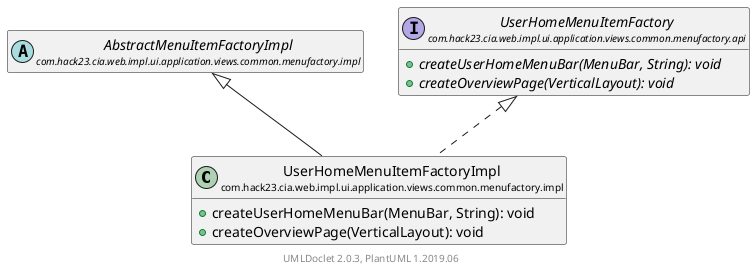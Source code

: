 @startuml
    set namespaceSeparator none
    hide empty fields
    hide empty methods

    class "<size:14>UserHomeMenuItemFactoryImpl\n<size:10>com.hack23.cia.web.impl.ui.application.views.common.menufactory.impl" as com.hack23.cia.web.impl.ui.application.views.common.menufactory.impl.UserHomeMenuItemFactoryImpl [[UserHomeMenuItemFactoryImpl.html]] {
        +createUserHomeMenuBar(MenuBar, String): void
        +createOverviewPage(VerticalLayout): void
    }

    abstract class "<size:14>AbstractMenuItemFactoryImpl\n<size:10>com.hack23.cia.web.impl.ui.application.views.common.menufactory.impl" as com.hack23.cia.web.impl.ui.application.views.common.menufactory.impl.AbstractMenuItemFactoryImpl [[AbstractMenuItemFactoryImpl.html]]
    interface "<size:14>UserHomeMenuItemFactory\n<size:10>com.hack23.cia.web.impl.ui.application.views.common.menufactory.api" as com.hack23.cia.web.impl.ui.application.views.common.menufactory.api.UserHomeMenuItemFactory [[../api/UserHomeMenuItemFactory.html]] {
        {abstract} +createUserHomeMenuBar(MenuBar, String): void
        {abstract} +createOverviewPage(VerticalLayout): void
    }

    com.hack23.cia.web.impl.ui.application.views.common.menufactory.impl.AbstractMenuItemFactoryImpl <|-- com.hack23.cia.web.impl.ui.application.views.common.menufactory.impl.UserHomeMenuItemFactoryImpl
    com.hack23.cia.web.impl.ui.application.views.common.menufactory.api.UserHomeMenuItemFactory <|.. com.hack23.cia.web.impl.ui.application.views.common.menufactory.impl.UserHomeMenuItemFactoryImpl

    center footer UMLDoclet 2.0.3, PlantUML 1.2019.06
@enduml
